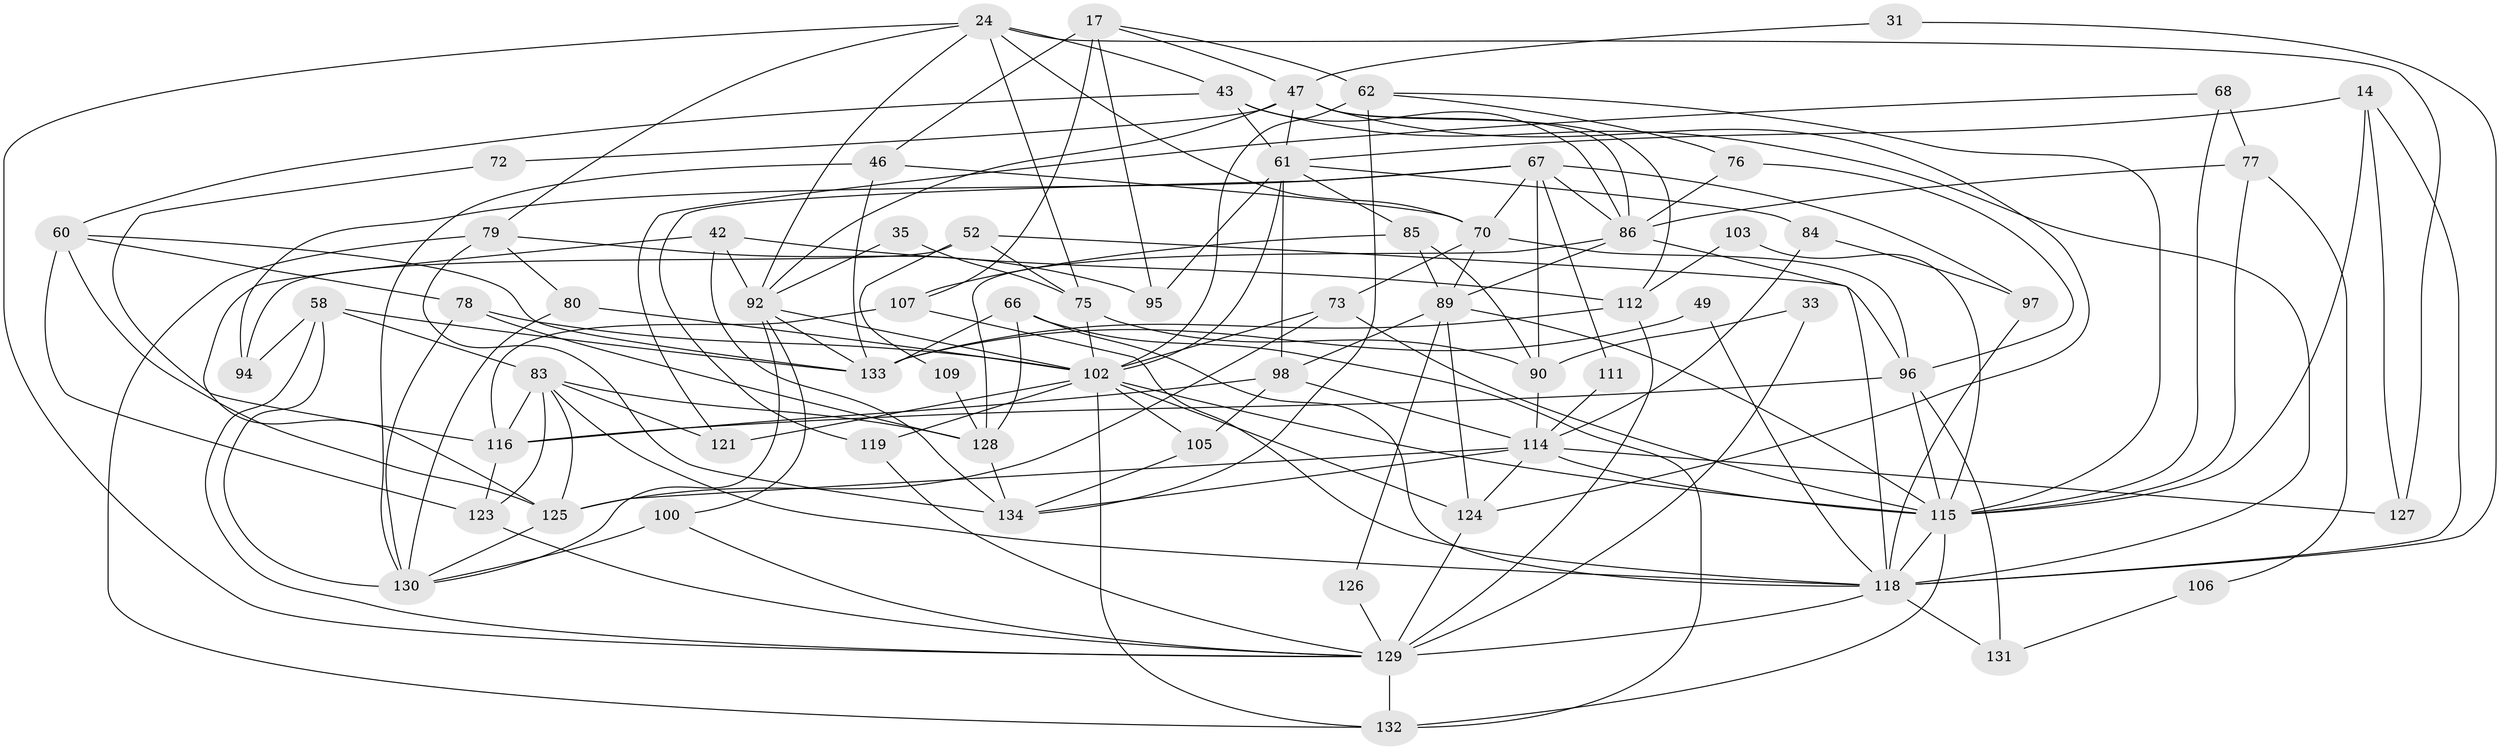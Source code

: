 // original degree distribution, {3: 0.3283582089552239, 4: 0.23134328358208955, 5: 0.1865671641791045, 7: 0.03731343283582089, 6: 0.1044776119402985, 2: 0.1044776119402985, 8: 0.007462686567164179}
// Generated by graph-tools (version 1.1) at 2025/49/03/09/25 04:49:53]
// undirected, 67 vertices, 165 edges
graph export_dot {
graph [start="1"]
  node [color=gray90,style=filled];
  14 [super="+1"];
  17;
  24 [super="+18"];
  31;
  33;
  35;
  42 [super="+39"];
  43;
  46;
  47 [super="+2"];
  49;
  52;
  58 [super="+27"];
  60;
  61 [super="+15+34"];
  62 [super="+19"];
  66 [super="+3"];
  67 [super="+59+26"];
  68;
  70 [super="+20"];
  72;
  73;
  75;
  76;
  77 [super="+4+53"];
  78 [super="+10"];
  79 [super="+54"];
  80;
  83 [super="+81"];
  84;
  85 [super="+5+50"];
  86 [super="+56"];
  89 [super="+9+12+11"];
  90 [super="+69"];
  92 [super="+41"];
  94 [super="+63"];
  95;
  96 [super="+40"];
  97;
  98 [super="+82"];
  100;
  102 [super="+101+37"];
  103;
  105;
  106;
  107 [super="+55"];
  109;
  111;
  112 [super="+71"];
  114 [super="+113"];
  115 [super="+65+57+108"];
  116 [super="+110"];
  118 [super="+22+48+45+117"];
  119;
  121;
  123 [super="+104"];
  124;
  125 [super="+74"];
  126;
  127;
  128 [super="+122"];
  129 [super="+87+88+120"];
  130 [super="+28"];
  131;
  132;
  133 [super="+6+23+99"];
  134 [super="+91"];
  14 -- 127 [weight=2];
  14 -- 61;
  14 -- 118;
  14 -- 115;
  17 -- 47;
  17 -- 46;
  17 -- 62;
  17 -- 95;
  17 -- 107 [weight=2];
  24 -- 75;
  24 -- 92 [weight=2];
  24 -- 70;
  24 -- 79;
  24 -- 127 [weight=2];
  24 -- 43;
  24 -- 129;
  31 -- 47;
  31 -- 118;
  33 -- 129;
  33 -- 90;
  35 -- 75;
  35 -- 92;
  42 -- 134;
  42 -- 112;
  42 -- 92;
  42 -- 125;
  43 -- 60;
  43 -- 61;
  43 -- 86;
  43 -- 118;
  46 -- 70;
  46 -- 133;
  46 -- 130;
  47 -- 124;
  47 -- 86;
  47 -- 92;
  47 -- 72;
  47 -- 61;
  47 -- 112;
  49 -- 133;
  49 -- 118;
  52 -- 75;
  52 -- 109;
  52 -- 94;
  52 -- 96;
  58 -- 133;
  58 -- 83 [weight=2];
  58 -- 94;
  58 -- 129;
  58 -- 130;
  60 -- 123 [weight=2];
  60 -- 125;
  60 -- 78;
  60 -- 133 [weight=2];
  61 -- 84;
  61 -- 95;
  61 -- 102 [weight=3];
  61 -- 98 [weight=2];
  61 -- 85 [weight=2];
  62 -- 134 [weight=2];
  62 -- 76;
  62 -- 102;
  62 -- 115;
  66 -- 132;
  66 -- 133;
  66 -- 128;
  66 -- 118;
  67 -- 97;
  67 -- 86 [weight=2];
  67 -- 111;
  67 -- 119;
  67 -- 70;
  67 -- 94 [weight=2];
  67 -- 90;
  68 -- 77 [weight=2];
  68 -- 115;
  68 -- 121;
  70 -- 73 [weight=2];
  70 -- 96;
  70 -- 89;
  72 -- 116;
  73 -- 102;
  73 -- 125;
  73 -- 115;
  75 -- 90;
  75 -- 102;
  76 -- 86;
  76 -- 96;
  77 -- 86 [weight=3];
  77 -- 106;
  77 -- 115;
  78 -- 130;
  78 -- 102;
  78 -- 128;
  79 -- 95;
  79 -- 132;
  79 -- 134 [weight=2];
  79 -- 80;
  80 -- 130;
  80 -- 102;
  83 -- 123;
  83 -- 128 [weight=2];
  83 -- 121;
  83 -- 125;
  83 -- 116;
  83 -- 118 [weight=2];
  84 -- 114;
  84 -- 97;
  85 -- 89 [weight=3];
  85 -- 107;
  85 -- 90;
  86 -- 89;
  86 -- 128;
  86 -- 118;
  89 -- 115 [weight=2];
  89 -- 98 [weight=2];
  89 -- 126;
  89 -- 124;
  90 -- 114;
  92 -- 100;
  92 -- 133;
  92 -- 102;
  92 -- 130;
  96 -- 116 [weight=2];
  96 -- 131;
  96 -- 115 [weight=2];
  97 -- 118;
  98 -- 105;
  98 -- 114;
  98 -- 116;
  100 -- 130;
  100 -- 129;
  102 -- 121;
  102 -- 132;
  102 -- 105;
  102 -- 124;
  102 -- 119;
  102 -- 115;
  103 -- 112;
  103 -- 115;
  105 -- 134;
  106 -- 131;
  107 -- 116;
  107 -- 118;
  109 -- 128;
  111 -- 114;
  112 -- 133 [weight=2];
  112 -- 129 [weight=2];
  114 -- 115 [weight=2];
  114 -- 124;
  114 -- 134;
  114 -- 125 [weight=2];
  114 -- 127;
  115 -- 132;
  115 -- 118 [weight=4];
  116 -- 123;
  118 -- 129;
  118 -- 131;
  119 -- 129;
  123 -- 129;
  124 -- 129 [weight=2];
  125 -- 130;
  126 -- 129;
  128 -- 134;
  129 -- 132;
}
